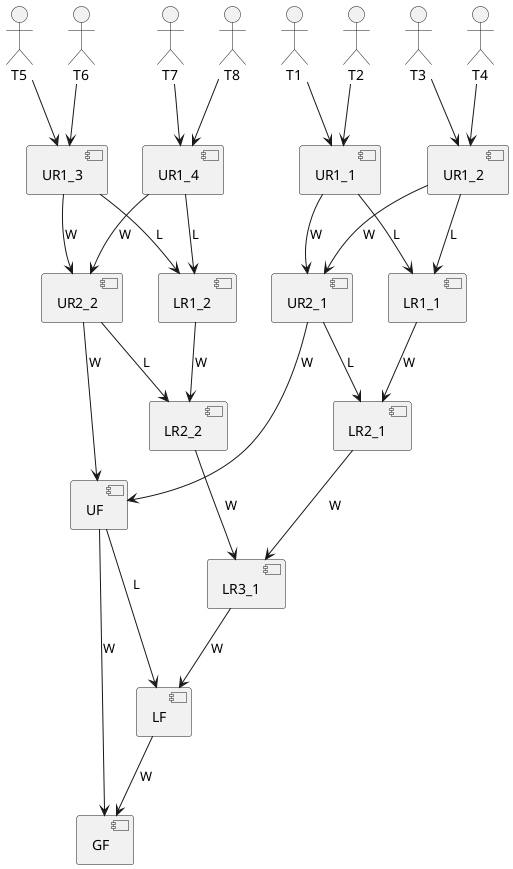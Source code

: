 
@startuml

actor T1
actor T2
actor T3
actor T4
actor T5
actor T6
actor T7
actor T8

'Upper Round 1 
component UR1_1
component UR1_2
component UR1_3
component UR1_4

'Upper Round 2
component UR2_1
component UR2_2

'Upper Final
component UF

'Lower Round 1
component LR1_1
component LR1_2

'Lower Round 2
component LR2_1
component LR2_2

'Lower Round 3
component LR3_1

'Lower Final
component LF
'Grand Final
component GF

'Team assignment
T1 --> UR1_1
T2 --> UR1_1
T3 --> UR1_2
T4 --> UR1_2
T5 --> UR1_3
T6 --> UR1_3
T7 --> UR1_4
T8 --> UR1_4

UR1_1 --> LR1_1: L
UR1_1 --> UR2_1: W

UR1_2 --> LR1_1: L
UR1_2 --> UR2_1: W

UR1_3 --> LR1_2: L
UR1_3 --> UR2_2: W

UR1_4 --> LR1_2: L
UR1_4 --> UR2_2: W

LR1_1 --> LR2_1: W
LR1_2 --> LR2_2: W

UR2_1 --> UF: W
UR2_1 --> LR2_1: L
UR2_2 --> UF: W
UR2_2 --> LR2_2: L

UF --> LF: L

LR2_1 --> LR3_1: W
LR2_2 --> LR3_1: W
LR3_1 --> LF: W

UF --> GF: W
LF --> GF: W

@enduml